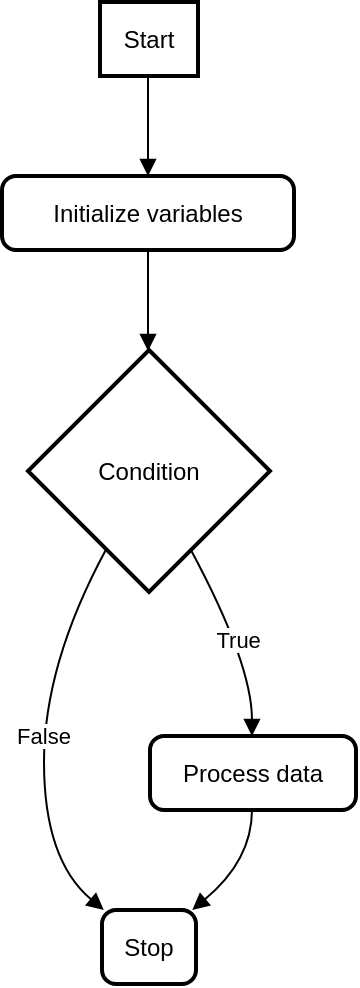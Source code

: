 <mxfile version="24.4.4" type="github">
  <diagram name="Page-1" id="pgp1Yro_t503rqooLSpW">
    <mxGraphModel>
      <root>
        <mxCell id="0" />
        <mxCell id="1" parent="0" />
        <mxCell id="2" value="Start" style="whiteSpace=wrap;strokeWidth=2;" vertex="1" parent="1">
          <mxGeometry x="49" width="49" height="37" as="geometry" />
        </mxCell>
        <mxCell id="3" value="Initialize variables" style="rounded=1;absoluteArcSize=1;arcSize=14;whiteSpace=wrap;strokeWidth=2;" vertex="1" parent="1">
          <mxGeometry y="87" width="146" height="37" as="geometry" />
        </mxCell>
        <mxCell id="4" value="Condition" style="rhombus;strokeWidth=2;whiteSpace=wrap;" vertex="1" parent="1">
          <mxGeometry x="13" y="174" width="121" height="121" as="geometry" />
        </mxCell>
        <mxCell id="5" value="Process data" style="rounded=1;absoluteArcSize=1;arcSize=14;whiteSpace=wrap;strokeWidth=2;" vertex="1" parent="1">
          <mxGeometry x="74" y="367" width="103" height="37" as="geometry" />
        </mxCell>
        <mxCell id="6" value="Stop" style="rounded=1;absoluteArcSize=1;arcSize=14;whiteSpace=wrap;strokeWidth=2;" vertex="1" parent="1">
          <mxGeometry x="50" y="454" width="47" height="37" as="geometry" />
        </mxCell>
        <mxCell id="7" value="" style="curved=1;startArrow=none;endArrow=block;exitX=0.49;exitY=1;entryX=0.5;entryY=0;" edge="1" parent="1" source="2" target="3">
          <mxGeometry relative="1" as="geometry">
            <Array as="points" />
          </mxGeometry>
        </mxCell>
        <mxCell id="8" value="" style="curved=1;startArrow=none;endArrow=block;exitX=0.5;exitY=1;entryX=0.496;entryY=0;" edge="1" parent="1" source="3" target="4">
          <mxGeometry relative="1" as="geometry">
            <Array as="points" />
          </mxGeometry>
        </mxCell>
        <mxCell id="9" value="True" style="curved=1;startArrow=none;endArrow=block;exitX=0.765;exitY=1;entryX=0.495;entryY=0;" edge="1" parent="1" source="4" target="5">
          <mxGeometry relative="1" as="geometry">
            <Array as="points">
              <mxPoint x="125" y="331" />
            </Array>
          </mxGeometry>
        </mxCell>
        <mxCell id="10" value="False" style="curved=1;startArrow=none;endArrow=block;exitX=0.226;exitY=1;entryX=0.019;entryY=0;" edge="1" parent="1" source="4" target="6">
          <mxGeometry relative="1" as="geometry">
            <Array as="points">
              <mxPoint x="21" y="331" />
              <mxPoint x="21" y="429" />
            </Array>
          </mxGeometry>
        </mxCell>
        <mxCell id="11" value="" style="curved=1;startArrow=none;endArrow=block;exitX=0.495;exitY=1;entryX=0.96;entryY=0;" edge="1" parent="1" source="5" target="6">
          <mxGeometry relative="1" as="geometry">
            <Array as="points">
              <mxPoint x="125" y="429" />
            </Array>
          </mxGeometry>
        </mxCell>
      </root>
    </mxGraphModel>
  </diagram>
</mxfile>
